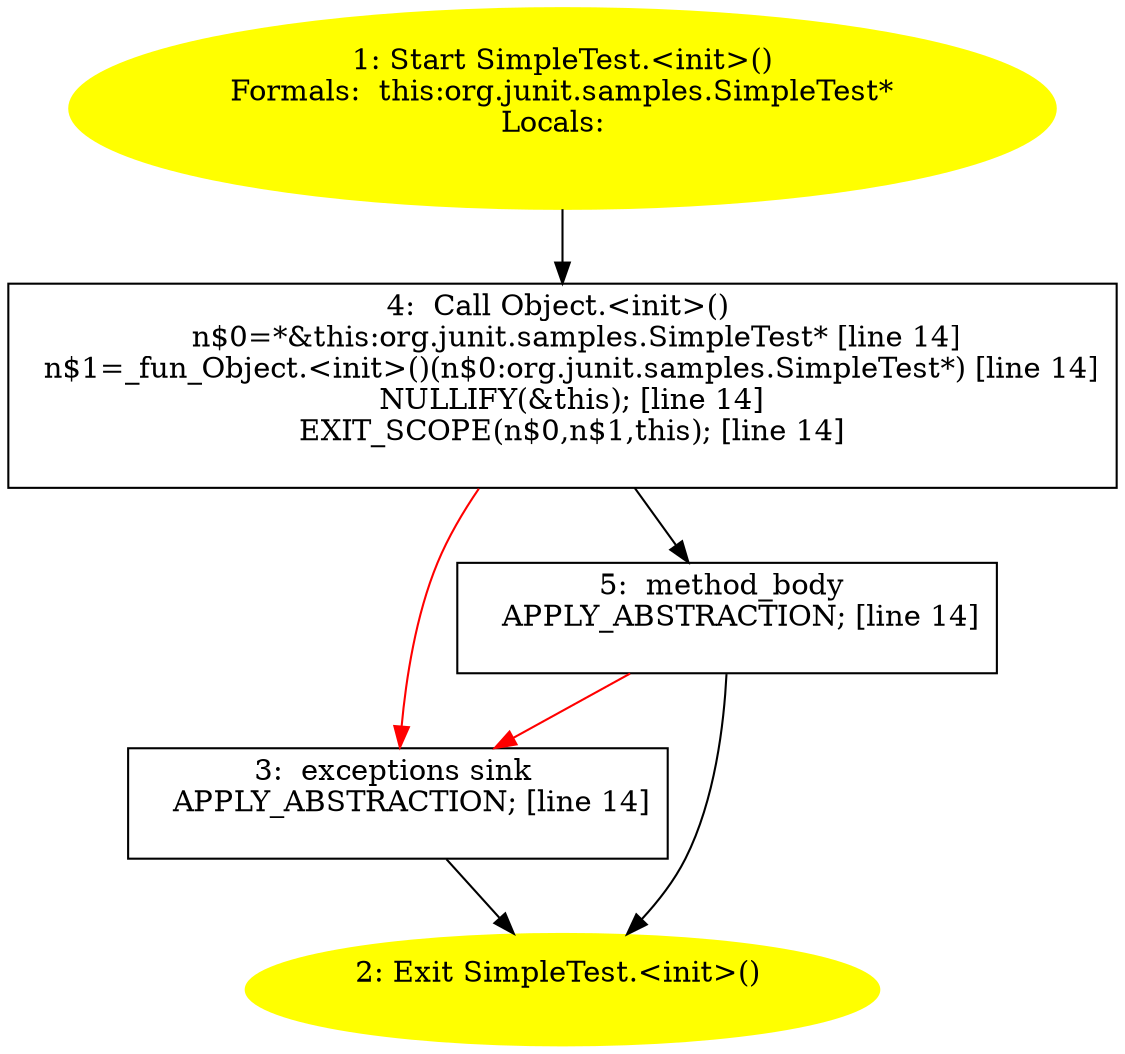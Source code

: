 /* @generated */
digraph cfg {
"org.junit.samples.SimpleTest.<init>().bd8c6fa0997d0a8eebb078b3ca6db6b4_1" [label="1: Start SimpleTest.<init>()\nFormals:  this:org.junit.samples.SimpleTest*\nLocals:  \n  " color=yellow style=filled]
	

	 "org.junit.samples.SimpleTest.<init>().bd8c6fa0997d0a8eebb078b3ca6db6b4_1" -> "org.junit.samples.SimpleTest.<init>().bd8c6fa0997d0a8eebb078b3ca6db6b4_4" ;
"org.junit.samples.SimpleTest.<init>().bd8c6fa0997d0a8eebb078b3ca6db6b4_2" [label="2: Exit SimpleTest.<init>() \n  " color=yellow style=filled]
	

"org.junit.samples.SimpleTest.<init>().bd8c6fa0997d0a8eebb078b3ca6db6b4_3" [label="3:  exceptions sink \n   APPLY_ABSTRACTION; [line 14]\n " shape="box"]
	

	 "org.junit.samples.SimpleTest.<init>().bd8c6fa0997d0a8eebb078b3ca6db6b4_3" -> "org.junit.samples.SimpleTest.<init>().bd8c6fa0997d0a8eebb078b3ca6db6b4_2" ;
"org.junit.samples.SimpleTest.<init>().bd8c6fa0997d0a8eebb078b3ca6db6b4_4" [label="4:  Call Object.<init>() \n   n$0=*&this:org.junit.samples.SimpleTest* [line 14]\n  n$1=_fun_Object.<init>()(n$0:org.junit.samples.SimpleTest*) [line 14]\n  NULLIFY(&this); [line 14]\n  EXIT_SCOPE(n$0,n$1,this); [line 14]\n " shape="box"]
	

	 "org.junit.samples.SimpleTest.<init>().bd8c6fa0997d0a8eebb078b3ca6db6b4_4" -> "org.junit.samples.SimpleTest.<init>().bd8c6fa0997d0a8eebb078b3ca6db6b4_5" ;
	 "org.junit.samples.SimpleTest.<init>().bd8c6fa0997d0a8eebb078b3ca6db6b4_4" -> "org.junit.samples.SimpleTest.<init>().bd8c6fa0997d0a8eebb078b3ca6db6b4_3" [color="red" ];
"org.junit.samples.SimpleTest.<init>().bd8c6fa0997d0a8eebb078b3ca6db6b4_5" [label="5:  method_body \n   APPLY_ABSTRACTION; [line 14]\n " shape="box"]
	

	 "org.junit.samples.SimpleTest.<init>().bd8c6fa0997d0a8eebb078b3ca6db6b4_5" -> "org.junit.samples.SimpleTest.<init>().bd8c6fa0997d0a8eebb078b3ca6db6b4_2" ;
	 "org.junit.samples.SimpleTest.<init>().bd8c6fa0997d0a8eebb078b3ca6db6b4_5" -> "org.junit.samples.SimpleTest.<init>().bd8c6fa0997d0a8eebb078b3ca6db6b4_3" [color="red" ];
}
